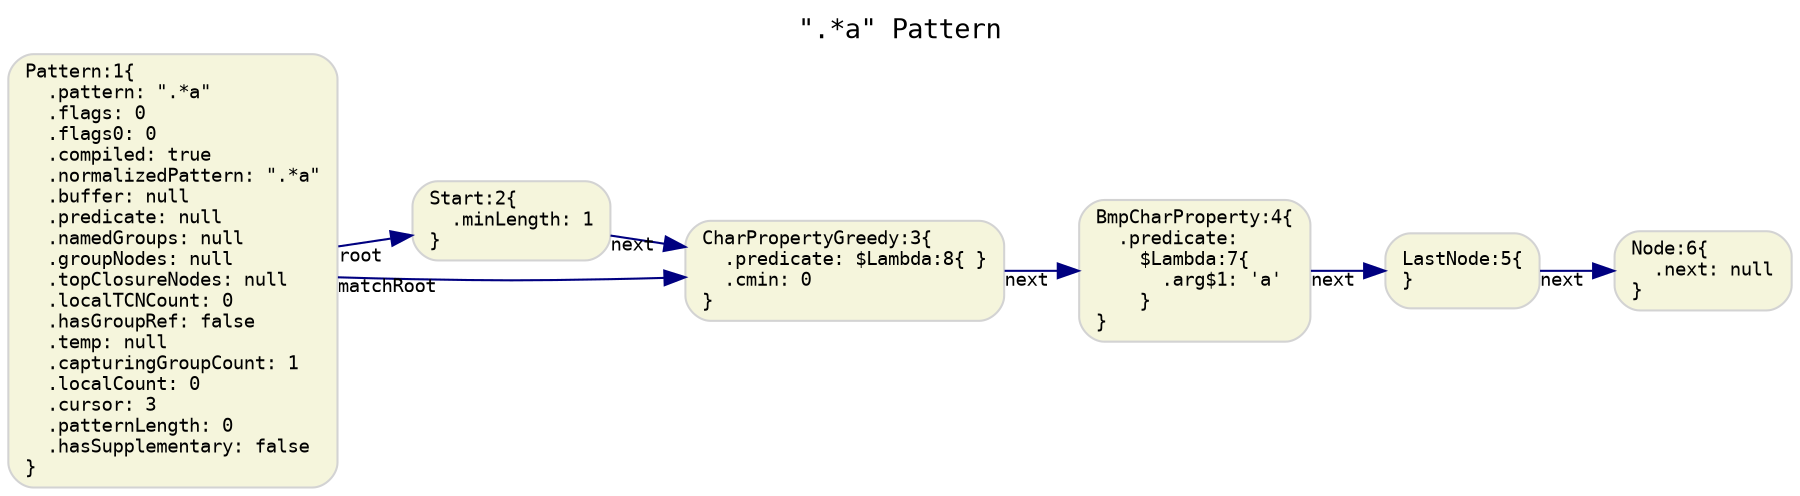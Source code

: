 digraph G {
  rankdir=LR;
  labelloc="t";
  label="\".*a\" Pattern\l";
  graph [fontname="Monospace", fontsize="13"]

  // default nodes
  node [fontname="Monospace", fontsize="9", shape="box", style="rounded,filled", color="LightGray", fillcolor="Beige"]
  1[ label="Pattern:1\{\l  .pattern: \".*a\"\l  .flags: 0\l  .flags0: 0\l  .compiled: true\l  .normalizedPattern: \".*a\"\l  .buffer: null\l  .predicate: null\l  .namedGroups: null\l  .groupNodes: null\l  .topClosureNodes: null\l  .localTCNCount: 0\l  .hasGroupRef: false\l  .temp: null\l  .capturingGroupCount: 1\l  .localCount: 0\l  .cursor: 3\l  .patternLength: 0\l  .hasSupplementary: false\l\}\l" ]
  2[ label="Start:2\{\l  .minLength: 1\l\}\l" ]
  3[ label="CharPropertyGreedy:3\{\l  .predicate: $Lambda:8\{ \}\l  .cmin: 0\l\}\l" ]
  4[ label="BmpCharProperty:4\{\l  .predicate:\l    $Lambda:7\{\l      .arg$1: 'a'\l    \}\l\}\l" ]
  5[ label="LastNode:5\{\l\}\l" ]
  6[ label="Node:6\{\l  .next: null\l\}\l" ]

  // default edges
  edge [fontname="Monospace", fontsize="9", color="Navy"]
  5 -> 6 [ label="",  taillabel="next" ]
  4 -> 5 [ label="",  taillabel="next" ]
  3 -> 4 [ label="",  taillabel="next" ]
  2 -> 3 [ label="",  taillabel="next" ]
  1 -> 2 [ label="",  taillabel="root" ]
  1 -> 3 [ label="",  taillabel="matchRoot" ]
}
